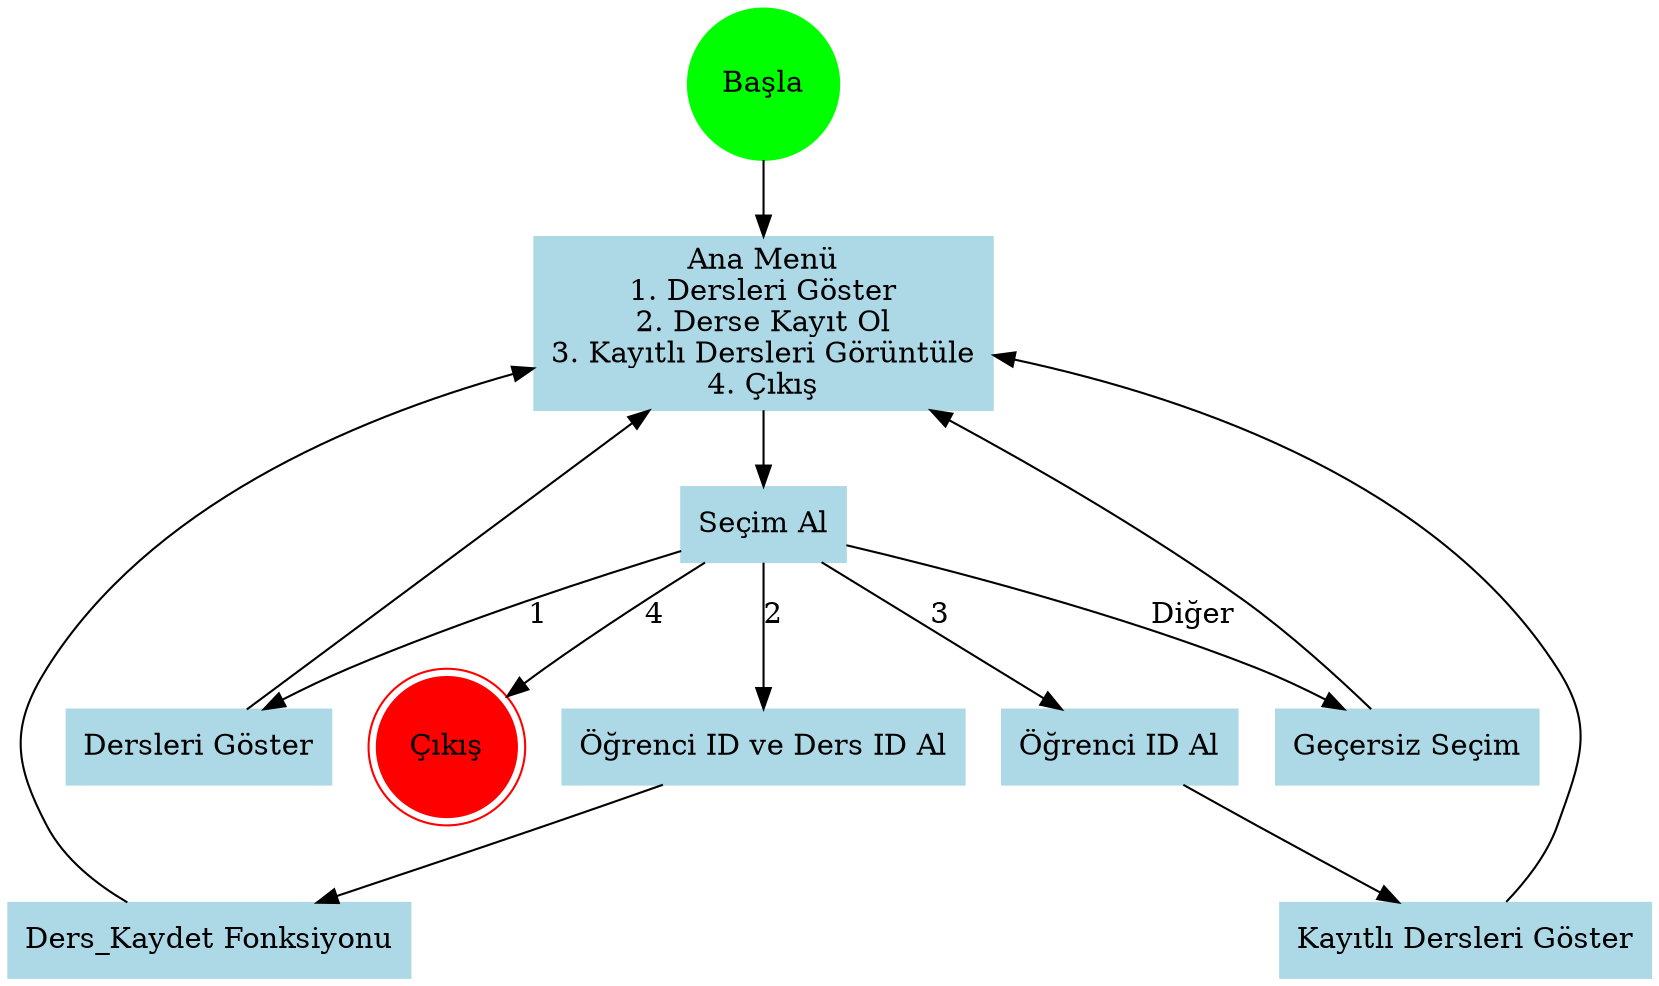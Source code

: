 digraph DersKayitSistemi {
    rankdir=TB;
    node [shape=box, style=filled, color=lightblue];

    start [label="Başla", shape=circle, color=green, style=filled];
    menu [label="Ana Menü\n1. Dersleri Göster\n2. Derse Kayıt Ol\n3. Kayıtlı Dersleri Görüntüle\n4. Çıkış"];
    secim [label="Seçim Al"];
    ders_goster [label="Dersleri Göster"];
    kayit_istek [label="Öğrenci ID ve Ders ID Al"];
    ders_kaydet [label="Ders_Kaydet Fonksiyonu"];
    kayitli_dersler_istek [label="Öğrenci ID Al"];
    kayitli_dersler_goster [label="Kayıtlı Dersleri Göster"];
    hata [label="Geçersiz Seçim"];
    cikis [label="Çıkış", shape=doublecircle, color=red];

    start -> menu;
    menu -> secim;

    secim -> ders_goster [label="1"];
    secim -> kayit_istek [label="2"];
    secim -> kayitli_dersler_istek [label="3"];
    secim -> cikis [label="4"];
    secim -> hata [label="Diğer"];

    ders_goster -> menu;
    kayit_istek -> ders_kaydet;
    ders_kaydet -> menu;
    kayitli_dersler_istek -> kayitli_dersler_goster;
    kayitli_dersler_goster -> menu;
    hata -> menu;
}
